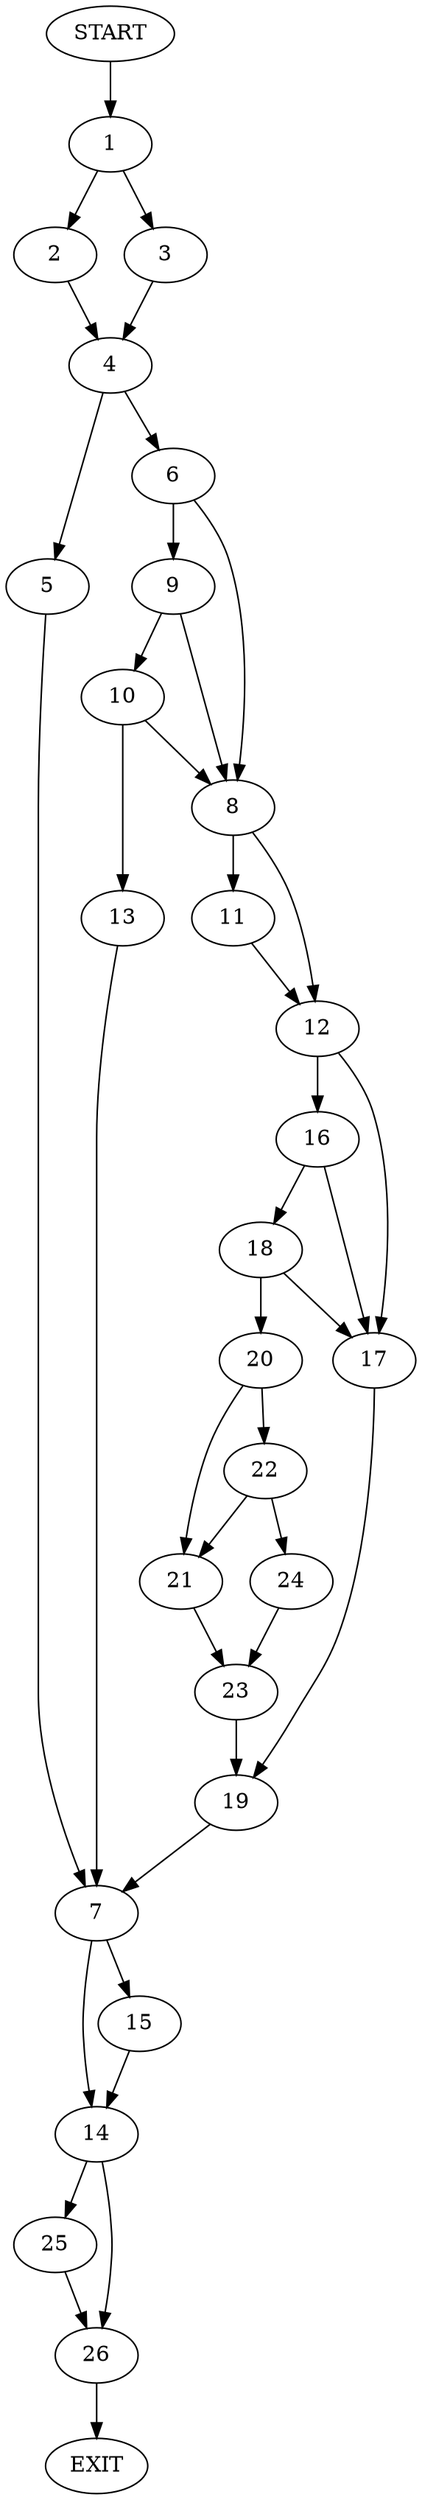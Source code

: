 digraph {
0 [label="START"]
27 [label="EXIT"]
0 -> 1
1 -> 2
1 -> 3
3 -> 4
2 -> 4
4 -> 5
4 -> 6
5 -> 7
6 -> 8
6 -> 9
9 -> 8
9 -> 10
8 -> 11
8 -> 12
10 -> 8
10 -> 13
13 -> 7
7 -> 14
7 -> 15
11 -> 12
12 -> 16
12 -> 17
16 -> 18
16 -> 17
17 -> 19
18 -> 20
18 -> 17
20 -> 21
20 -> 22
21 -> 23
22 -> 21
22 -> 24
24 -> 23
23 -> 19
19 -> 7
15 -> 14
14 -> 25
14 -> 26
25 -> 26
26 -> 27
}
